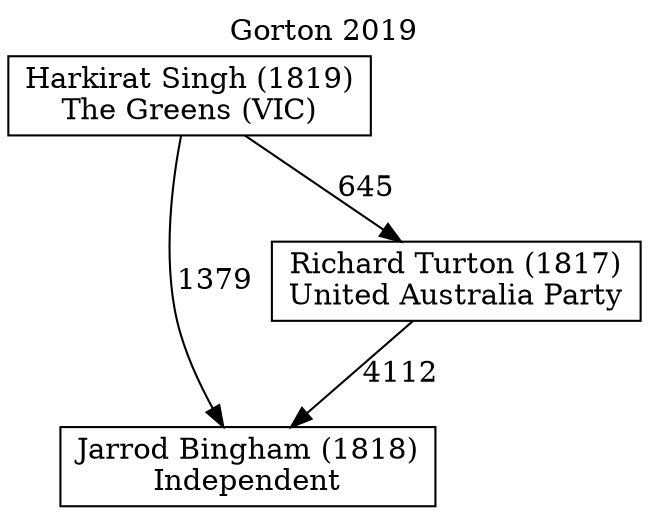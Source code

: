 // House preference flow
digraph "Jarrod Bingham (1818)_Gorton_2019" {
	graph [label="Gorton 2019" labelloc=t mclimit=10]
	node [shape=box]
	"Jarrod Bingham (1818)" [label="Jarrod Bingham (1818)
Independent"]
	"Richard Turton (1817)" [label="Richard Turton (1817)
United Australia Party"]
	"Harkirat Singh (1819)" [label="Harkirat Singh (1819)
The Greens (VIC)"]
	"Richard Turton (1817)" -> "Jarrod Bingham (1818)" [label=4112]
	"Harkirat Singh (1819)" -> "Richard Turton (1817)" [label=645]
	"Harkirat Singh (1819)" -> "Jarrod Bingham (1818)" [label=1379]
}

